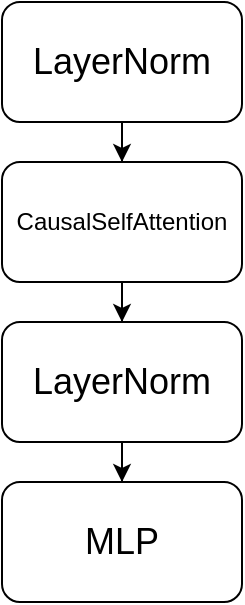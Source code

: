 <mxfile version="22.1.16" type="github">
  <diagram name="第 1 页" id="bDEIII3XbsyxFjMBODs-">
    <mxGraphModel dx="794" dy="458" grid="1" gridSize="10" guides="1" tooltips="1" connect="1" arrows="1" fold="1" page="1" pageScale="1" pageWidth="827" pageHeight="1169" math="0" shadow="0">
      <root>
        <mxCell id="0" />
        <mxCell id="1" parent="0" />
        <mxCell id="BxSAW8DQFOL2jRC0MGU6-3" value="" style="edgeStyle=orthogonalEdgeStyle;rounded=0;orthogonalLoop=1;jettySize=auto;html=1;" parent="1" source="BxSAW8DQFOL2jRC0MGU6-1" target="BxSAW8DQFOL2jRC0MGU6-2" edge="1">
          <mxGeometry relative="1" as="geometry" />
        </mxCell>
        <mxCell id="BxSAW8DQFOL2jRC0MGU6-1" value="&lt;font style=&quot;font-size: 18px;&quot;&gt;LayerNorm&lt;/font&gt;" style="rounded=1;whiteSpace=wrap;html=1;" parent="1" vertex="1">
          <mxGeometry x="280" y="120" width="120" height="60" as="geometry" />
        </mxCell>
        <mxCell id="BxSAW8DQFOL2jRC0MGU6-5" value="" style="edgeStyle=orthogonalEdgeStyle;rounded=0;orthogonalLoop=1;jettySize=auto;html=1;" parent="1" source="BxSAW8DQFOL2jRC0MGU6-2" target="BxSAW8DQFOL2jRC0MGU6-4" edge="1">
          <mxGeometry relative="1" as="geometry" />
        </mxCell>
        <mxCell id="BxSAW8DQFOL2jRC0MGU6-2" value="&lt;font style=&quot;font-size: 12px;&quot;&gt;CausalSelfAttention&lt;/font&gt;" style="whiteSpace=wrap;html=1;rounded=1;" parent="1" vertex="1">
          <mxGeometry x="280" y="200" width="120" height="60" as="geometry" />
        </mxCell>
        <mxCell id="BxSAW8DQFOL2jRC0MGU6-7" value="" style="edgeStyle=orthogonalEdgeStyle;rounded=0;orthogonalLoop=1;jettySize=auto;html=1;" parent="1" source="BxSAW8DQFOL2jRC0MGU6-4" target="BxSAW8DQFOL2jRC0MGU6-6" edge="1">
          <mxGeometry relative="1" as="geometry" />
        </mxCell>
        <mxCell id="BxSAW8DQFOL2jRC0MGU6-4" value="&lt;font style=&quot;font-size: 18px;&quot;&gt;LayerNorm&lt;/font&gt;" style="whiteSpace=wrap;html=1;rounded=1;" parent="1" vertex="1">
          <mxGeometry x="280" y="280" width="120" height="60" as="geometry" />
        </mxCell>
        <mxCell id="BxSAW8DQFOL2jRC0MGU6-6" value="&lt;font style=&quot;font-size: 18px;&quot;&gt;MLP&lt;/font&gt;" style="whiteSpace=wrap;html=1;rounded=1;" parent="1" vertex="1">
          <mxGeometry x="280" y="360" width="120" height="60" as="geometry" />
        </mxCell>
      </root>
    </mxGraphModel>
  </diagram>
</mxfile>
